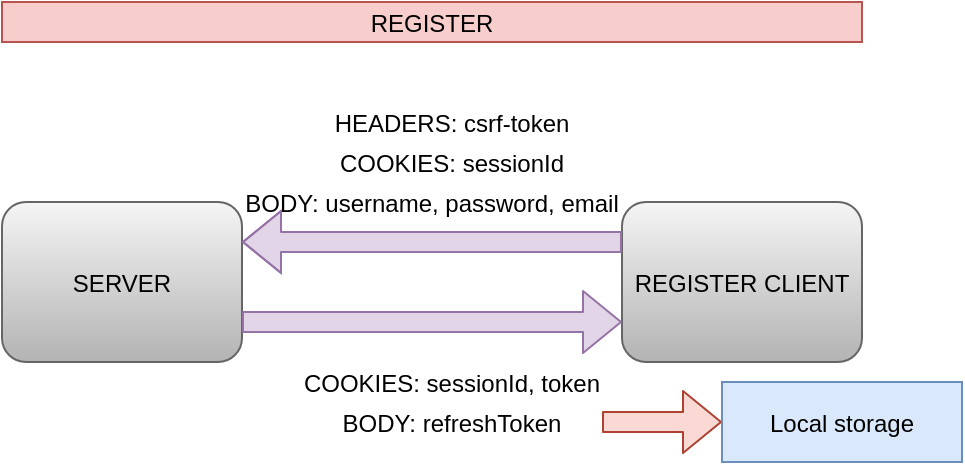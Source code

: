 <mxfile version="14.9.2" type="device"><diagram id="OsuokXlZBaUwDmeHYHiT" name="Page-1"><mxGraphModel dx="180" dy="415" grid="1" gridSize="10" guides="1" tooltips="1" connect="1" arrows="1" fold="1" page="1" pageScale="1" pageWidth="850" pageHeight="1100" math="0" shadow="0"><root><mxCell id="0"/><mxCell id="1" parent="0"/><mxCell id="VSf3pzt7wwxPSkzQgg8W-4" value="REGISTER CLIENT" style="rounded=1;fillColor=#f5f5f5;strokeColor=#666666;gradientColor=#b3b3b3;fontColor=#000000;" parent="1" vertex="1"><mxGeometry x="580" y="440" width="120" height="80" as="geometry"/></mxCell><mxCell id="VSf3pzt7wwxPSkzQgg8W-5" value="SERVER" style="rounded=1;fillColor=#f5f5f5;strokeColor=#666666;gradientColor=#b3b3b3;fontColor=#000000;" parent="1" vertex="1"><mxGeometry x="270" y="440" width="120" height="80" as="geometry"/></mxCell><mxCell id="IAWqvyA0Hrl6rd0bh_4c-7" value="" style="shape=flexArrow;endArrow=classic;shadow=0;fontFamily=Helvetica;entryX=0;entryY=0.75;entryDx=0;entryDy=0;exitX=1;exitY=0.75;exitDx=0;exitDy=0;deletable=1;comic=0;orthogonalLoop=0;ignoreEdge=0;flowAnimation=0;noJump=0;cloneable=1;movable=1;bendable=1;backgroundOutline=0;metaEdit=0;fillColor=#e1d5e7;strokeColor=#9673a6;fontColor=#000000;" parent="1" source="VSf3pzt7wwxPSkzQgg8W-5" target="VSf3pzt7wwxPSkzQgg8W-4" edge="1"><mxGeometry width="50" height="50" relative="1" as="geometry"><mxPoint x="400" y="505" as="sourcePoint"/><mxPoint x="450" y="455" as="targetPoint"/></mxGeometry></mxCell><mxCell id="IAWqvyA0Hrl6rd0bh_4c-8" value="" style="shape=flexArrow;endArrow=classic;shadow=0;fontFamily=Helvetica;entryX=1;entryY=0.25;entryDx=0;entryDy=0;exitX=0;exitY=0.25;exitDx=0;exitDy=0;fillColor=#e1d5e7;strokeColor=#9673a6;fontColor=#000000;" parent="1" source="VSf3pzt7wwxPSkzQgg8W-4" target="VSf3pzt7wwxPSkzQgg8W-5" edge="1"><mxGeometry width="50" height="50" relative="1" as="geometry"><mxPoint x="560" y="460" as="sourcePoint"/><mxPoint x="410" y="460" as="targetPoint"/><Array as="points"><mxPoint x="520" y="460"/><mxPoint x="480" y="460"/></Array></mxGeometry></mxCell><mxCell id="IAWqvyA0Hrl6rd0bh_4c-11" value="BODY: username, password, email" style="text;align=center;verticalAlign=middle;rounded=0;fontFamily=Helvetica;absoluteArcSize=0;fillColor=none;fontColor=#000000;" parent="1" vertex="1"><mxGeometry x="390" y="430" width="190" height="20" as="geometry"/></mxCell><mxCell id="IAWqvyA0Hrl6rd0bh_4c-12" value="COOKIES: sessionId" style="text;strokeColor=none;fillColor=none;align=center;verticalAlign=middle;rounded=0;fontFamily=Helvetica;fontColor=#000000;" parent="1" vertex="1"><mxGeometry x="420" y="410" width="150" height="20" as="geometry"/></mxCell><mxCell id="IAWqvyA0Hrl6rd0bh_4c-13" value="HEADERS: csrf-token" style="text;strokeColor=none;fillColor=none;align=center;verticalAlign=middle;rounded=0;fontFamily=Helvetica;fontColor=#000000;" parent="1" vertex="1"><mxGeometry x="420" y="390" width="150" height="20" as="geometry"/></mxCell><mxCell id="IAWqvyA0Hrl6rd0bh_4c-15" value="COOKIES: sessionId, token" style="text;strokeColor=none;fillColor=none;align=center;verticalAlign=middle;rounded=0;fontFamily=Helvetica;fontColor=#000000;" parent="1" vertex="1"><mxGeometry x="420" y="520" width="150" height="20" as="geometry"/></mxCell><mxCell id="IAWqvyA0Hrl6rd0bh_4c-17" value="" style="edgeStyle=none;shape=flexArrow;comic=0;orthogonalLoop=1;jettySize=auto;shadow=0;fillColor=#fad9d5;strokeColor=#ae4132;fontColor=#000000;" parent="1" source="IAWqvyA0Hrl6rd0bh_4c-16" edge="1"><mxGeometry relative="1" as="geometry"><mxPoint x="630" y="550" as="targetPoint"/></mxGeometry></mxCell><mxCell id="IAWqvyA0Hrl6rd0bh_4c-16" value="BODY: refreshToken" style="text;strokeColor=none;fillColor=none;align=center;verticalAlign=middle;rounded=0;fontFamily=Helvetica;fontColor=#000000;" parent="1" vertex="1"><mxGeometry x="420" y="540" width="150" height="20" as="geometry"/></mxCell><mxCell id="IAWqvyA0Hrl6rd0bh_4c-18" value="Local storage" style="rounded=0;fontFamily=Helvetica;strokeColor=#6c8ebf;fillColor=#dae8fc;fontColor=#000000;" parent="1" vertex="1"><mxGeometry x="630" y="530" width="120" height="40" as="geometry"/></mxCell><mxCell id="IAWqvyA0Hrl6rd0bh_4c-20" value="REGISTER" style="text;align=center;verticalAlign=middle;rounded=0;fontFamily=Helvetica;fillColor=#f8cecc;strokeColor=#b85450;fontColor=#000000;" parent="1" vertex="1"><mxGeometry x="270" y="340" width="430" height="20" as="geometry"/></mxCell></root></mxGraphModel></diagram></mxfile>